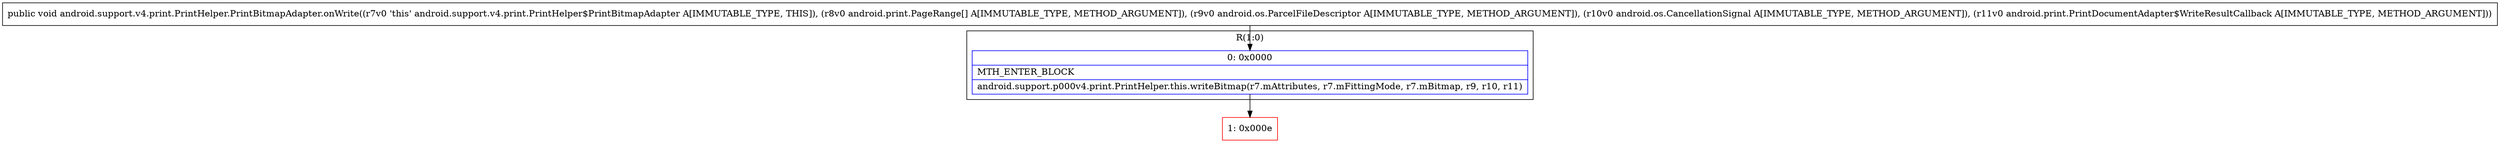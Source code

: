 digraph "CFG forandroid.support.v4.print.PrintHelper.PrintBitmapAdapter.onWrite([Landroid\/print\/PageRange;Landroid\/os\/ParcelFileDescriptor;Landroid\/os\/CancellationSignal;Landroid\/print\/PrintDocumentAdapter$WriteResultCallback;)V" {
subgraph cluster_Region_908756954 {
label = "R(1:0)";
node [shape=record,color=blue];
Node_0 [shape=record,label="{0\:\ 0x0000|MTH_ENTER_BLOCK\l|android.support.p000v4.print.PrintHelper.this.writeBitmap(r7.mAttributes, r7.mFittingMode, r7.mBitmap, r9, r10, r11)\l}"];
}
Node_1 [shape=record,color=red,label="{1\:\ 0x000e}"];
MethodNode[shape=record,label="{public void android.support.v4.print.PrintHelper.PrintBitmapAdapter.onWrite((r7v0 'this' android.support.v4.print.PrintHelper$PrintBitmapAdapter A[IMMUTABLE_TYPE, THIS]), (r8v0 android.print.PageRange[] A[IMMUTABLE_TYPE, METHOD_ARGUMENT]), (r9v0 android.os.ParcelFileDescriptor A[IMMUTABLE_TYPE, METHOD_ARGUMENT]), (r10v0 android.os.CancellationSignal A[IMMUTABLE_TYPE, METHOD_ARGUMENT]), (r11v0 android.print.PrintDocumentAdapter$WriteResultCallback A[IMMUTABLE_TYPE, METHOD_ARGUMENT])) }"];
MethodNode -> Node_0;
Node_0 -> Node_1;
}

